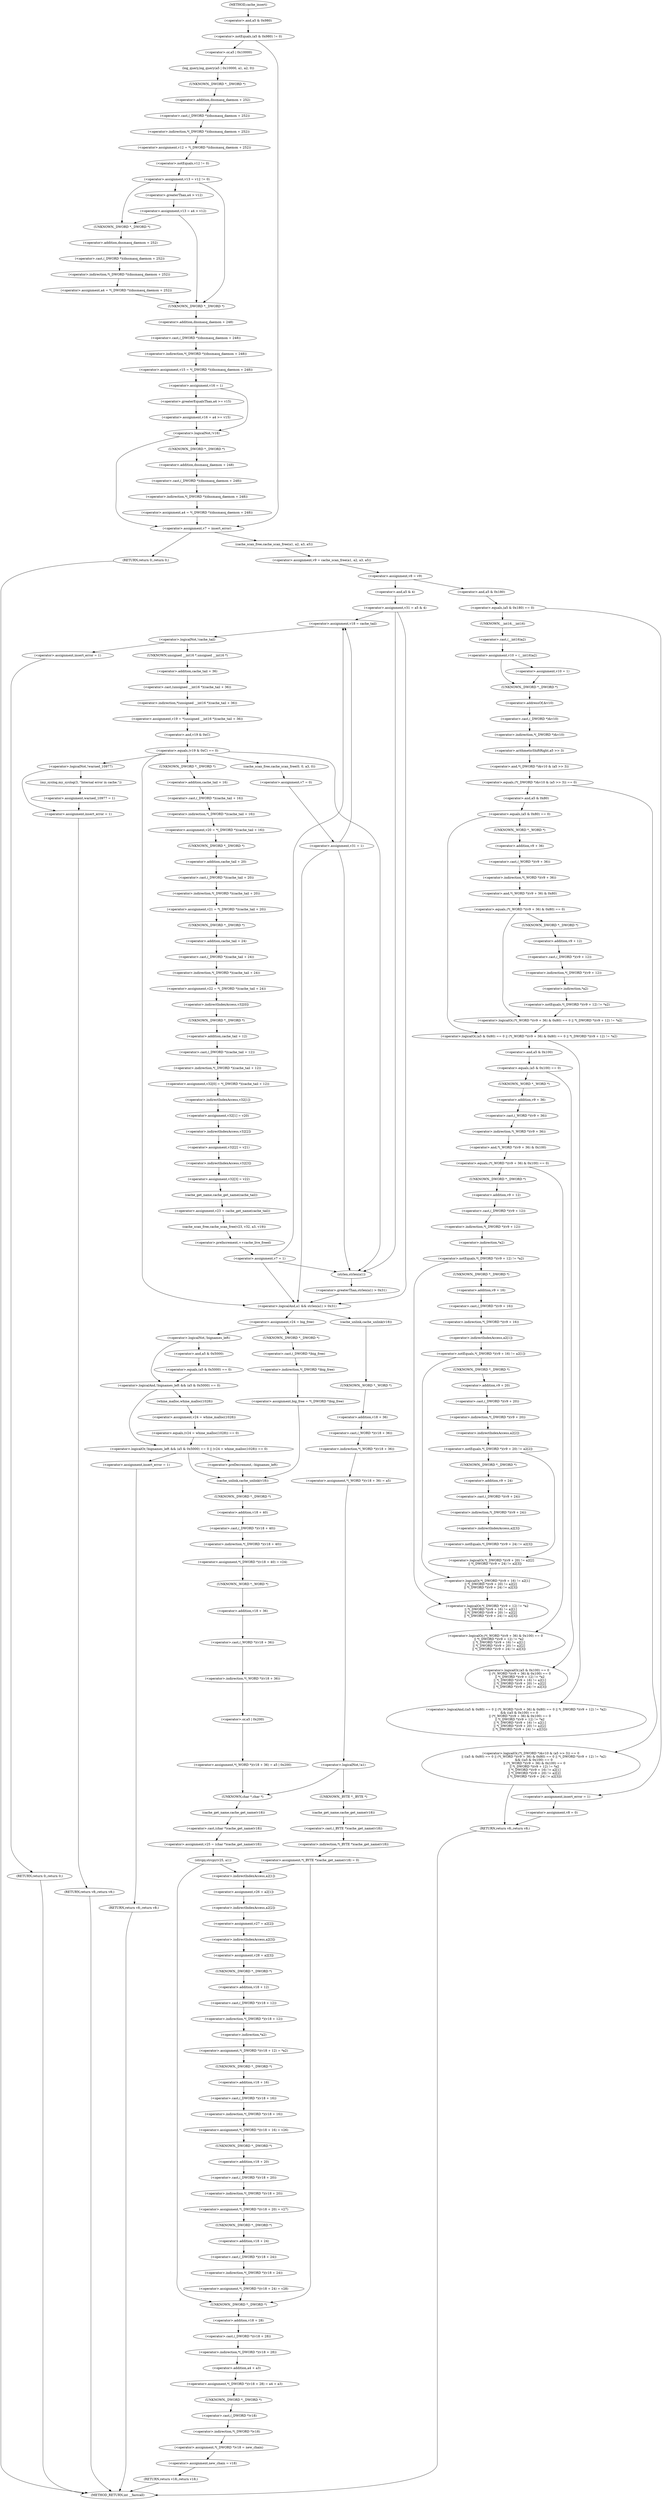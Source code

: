 digraph cache_insert {  
"1000151" [label = "(<operator>.notEquals,(a5 & 0x980) != 0)" ]
"1000152" [label = "(<operator>.and,a5 & 0x980)" ]
"1000157" [label = "(log_query,log_query(a5 | 0x10000, a1, a2, 0))" ]
"1000158" [label = "(<operator>.or,a5 | 0x10000)" ]
"1000164" [label = "(<operator>.assignment,v12 = *(_DWORD *)(dnsmasq_daemon + 252))" ]
"1000166" [label = "(<operator>.indirection,*(_DWORD *)(dnsmasq_daemon + 252))" ]
"1000167" [label = "(<operator>.cast,(_DWORD *)(dnsmasq_daemon + 252))" ]
"1000168" [label = "(UNKNOWN,_DWORD *,_DWORD *)" ]
"1000169" [label = "(<operator>.addition,dnsmasq_daemon + 252)" ]
"1000172" [label = "(<operator>.assignment,v13 = v12 != 0)" ]
"1000174" [label = "(<operator>.notEquals,v12 != 0)" ]
"1000179" [label = "(<operator>.assignment,v13 = a4 > v12)" ]
"1000181" [label = "(<operator>.greaterThan,a4 > v12)" ]
"1000186" [label = "(<operator>.assignment,a4 = *(_DWORD *)(dnsmasq_daemon + 252))" ]
"1000188" [label = "(<operator>.indirection,*(_DWORD *)(dnsmasq_daemon + 252))" ]
"1000189" [label = "(<operator>.cast,(_DWORD *)(dnsmasq_daemon + 252))" ]
"1000190" [label = "(UNKNOWN,_DWORD *,_DWORD *)" ]
"1000191" [label = "(<operator>.addition,dnsmasq_daemon + 252)" ]
"1000194" [label = "(<operator>.assignment,v15 = *(_DWORD *)(dnsmasq_daemon + 248))" ]
"1000196" [label = "(<operator>.indirection,*(_DWORD *)(dnsmasq_daemon + 248))" ]
"1000197" [label = "(<operator>.cast,(_DWORD *)(dnsmasq_daemon + 248))" ]
"1000198" [label = "(UNKNOWN,_DWORD *,_DWORD *)" ]
"1000199" [label = "(<operator>.addition,dnsmasq_daemon + 248)" ]
"1000202" [label = "(<operator>.assignment,v16 = 1)" ]
"1000207" [label = "(<operator>.assignment,v16 = a4 >= v15)" ]
"1000209" [label = "(<operator>.greaterEqualsThan,a4 >= v15)" ]
"1000213" [label = "(<operator>.logicalNot,!v16)" ]
"1000215" [label = "(<operator>.assignment,a4 = *(_DWORD *)(dnsmasq_daemon + 248))" ]
"1000217" [label = "(<operator>.indirection,*(_DWORD *)(dnsmasq_daemon + 248))" ]
"1000218" [label = "(<operator>.cast,(_DWORD *)(dnsmasq_daemon + 248))" ]
"1000219" [label = "(UNKNOWN,_DWORD *,_DWORD *)" ]
"1000220" [label = "(<operator>.addition,dnsmasq_daemon + 248)" ]
"1000223" [label = "(<operator>.assignment,v7 = insert_error)" ]
"1000228" [label = "(RETURN,return 0;,return 0;)" ]
"1000230" [label = "(<operator>.assignment,v9 = cache_scan_free(a1, a2, a3, a5))" ]
"1000232" [label = "(cache_scan_free,cache_scan_free(a1, a2, a3, a5))" ]
"1000237" [label = "(<operator>.assignment,v8 = v9)" ]
"1000244" [label = "(<operator>.equals,(a5 & 0x180) == 0)" ]
"1000245" [label = "(<operator>.and,a5 & 0x180)" ]
"1000250" [label = "(<operator>.assignment,v10 = (__int16)a2)" ]
"1000252" [label = "(<operator>.cast,(__int16)a2)" ]
"1000253" [label = "(UNKNOWN,__int16,__int16)" ]
"1000257" [label = "(<operator>.assignment,v10 = 1)" ]
"1000261" [label = "(<operator>.logicalOr,(*(_DWORD *)&v10 & (a5 >> 3)) == 0\n      || ((a5 & 0x80) == 0 || (*(_WORD *)(v9 + 36) & 0x80) == 0 || *(_DWORD *)(v9 + 12) != *a2)\n      && ((a5 & 0x100) == 0\n       || (*(_WORD *)(v9 + 36) & 0x100) == 0\n       || *(_DWORD *)(v9 + 12) != *a2\n       || *(_DWORD *)(v9 + 16) != a2[1]\n       || *(_DWORD *)(v9 + 20) != a2[2]\n       || *(_DWORD *)(v9 + 24) != a2[3]))" ]
"1000262" [label = "(<operator>.equals,(*(_DWORD *)&v10 & (a5 >> 3)) == 0)" ]
"1000263" [label = "(<operator>.and,*(_DWORD *)&v10 & (a5 >> 3))" ]
"1000264" [label = "(<operator>.indirection,*(_DWORD *)&v10)" ]
"1000265" [label = "(<operator>.cast,(_DWORD *)&v10)" ]
"1000266" [label = "(UNKNOWN,_DWORD *,_DWORD *)" ]
"1000267" [label = "(<operator>.addressOf,&v10)" ]
"1000269" [label = "(<operator>.arithmeticShiftRight,a5 >> 3)" ]
"1000273" [label = "(<operator>.logicalAnd,((a5 & 0x80) == 0 || (*(_WORD *)(v9 + 36) & 0x80) == 0 || *(_DWORD *)(v9 + 12) != *a2)\n      && ((a5 & 0x100) == 0\n       || (*(_WORD *)(v9 + 36) & 0x100) == 0\n       || *(_DWORD *)(v9 + 12) != *a2\n       || *(_DWORD *)(v9 + 16) != a2[1]\n       || *(_DWORD *)(v9 + 20) != a2[2]\n       || *(_DWORD *)(v9 + 24) != a2[3]))" ]
"1000274" [label = "(<operator>.logicalOr,(a5 & 0x80) == 0 || (*(_WORD *)(v9 + 36) & 0x80) == 0 || *(_DWORD *)(v9 + 12) != *a2)" ]
"1000275" [label = "(<operator>.equals,(a5 & 0x80) == 0)" ]
"1000276" [label = "(<operator>.and,a5 & 0x80)" ]
"1000280" [label = "(<operator>.logicalOr,(*(_WORD *)(v9 + 36) & 0x80) == 0 || *(_DWORD *)(v9 + 12) != *a2)" ]
"1000281" [label = "(<operator>.equals,(*(_WORD *)(v9 + 36) & 0x80) == 0)" ]
"1000282" [label = "(<operator>.and,*(_WORD *)(v9 + 36) & 0x80)" ]
"1000283" [label = "(<operator>.indirection,*(_WORD *)(v9 + 36))" ]
"1000284" [label = "(<operator>.cast,(_WORD *)(v9 + 36))" ]
"1000285" [label = "(UNKNOWN,_WORD *,_WORD *)" ]
"1000286" [label = "(<operator>.addition,v9 + 36)" ]
"1000291" [label = "(<operator>.notEquals,*(_DWORD *)(v9 + 12) != *a2)" ]
"1000292" [label = "(<operator>.indirection,*(_DWORD *)(v9 + 12))" ]
"1000293" [label = "(<operator>.cast,(_DWORD *)(v9 + 12))" ]
"1000294" [label = "(UNKNOWN,_DWORD *,_DWORD *)" ]
"1000295" [label = "(<operator>.addition,v9 + 12)" ]
"1000298" [label = "(<operator>.indirection,*a2)" ]
"1000300" [label = "(<operator>.logicalOr,(a5 & 0x100) == 0\n       || (*(_WORD *)(v9 + 36) & 0x100) == 0\n       || *(_DWORD *)(v9 + 12) != *a2\n       || *(_DWORD *)(v9 + 16) != a2[1]\n       || *(_DWORD *)(v9 + 20) != a2[2]\n       || *(_DWORD *)(v9 + 24) != a2[3])" ]
"1000301" [label = "(<operator>.equals,(a5 & 0x100) == 0)" ]
"1000302" [label = "(<operator>.and,a5 & 0x100)" ]
"1000306" [label = "(<operator>.logicalOr,(*(_WORD *)(v9 + 36) & 0x100) == 0\n       || *(_DWORD *)(v9 + 12) != *a2\n       || *(_DWORD *)(v9 + 16) != a2[1]\n       || *(_DWORD *)(v9 + 20) != a2[2]\n       || *(_DWORD *)(v9 + 24) != a2[3])" ]
"1000307" [label = "(<operator>.equals,(*(_WORD *)(v9 + 36) & 0x100) == 0)" ]
"1000308" [label = "(<operator>.and,*(_WORD *)(v9 + 36) & 0x100)" ]
"1000309" [label = "(<operator>.indirection,*(_WORD *)(v9 + 36))" ]
"1000310" [label = "(<operator>.cast,(_WORD *)(v9 + 36))" ]
"1000311" [label = "(UNKNOWN,_WORD *,_WORD *)" ]
"1000312" [label = "(<operator>.addition,v9 + 36)" ]
"1000317" [label = "(<operator>.logicalOr,*(_DWORD *)(v9 + 12) != *a2\n       || *(_DWORD *)(v9 + 16) != a2[1]\n       || *(_DWORD *)(v9 + 20) != a2[2]\n       || *(_DWORD *)(v9 + 24) != a2[3])" ]
"1000318" [label = "(<operator>.notEquals,*(_DWORD *)(v9 + 12) != *a2)" ]
"1000319" [label = "(<operator>.indirection,*(_DWORD *)(v9 + 12))" ]
"1000320" [label = "(<operator>.cast,(_DWORD *)(v9 + 12))" ]
"1000321" [label = "(UNKNOWN,_DWORD *,_DWORD *)" ]
"1000322" [label = "(<operator>.addition,v9 + 12)" ]
"1000325" [label = "(<operator>.indirection,*a2)" ]
"1000327" [label = "(<operator>.logicalOr,*(_DWORD *)(v9 + 16) != a2[1]\n       || *(_DWORD *)(v9 + 20) != a2[2]\n       || *(_DWORD *)(v9 + 24) != a2[3])" ]
"1000328" [label = "(<operator>.notEquals,*(_DWORD *)(v9 + 16) != a2[1])" ]
"1000329" [label = "(<operator>.indirection,*(_DWORD *)(v9 + 16))" ]
"1000330" [label = "(<operator>.cast,(_DWORD *)(v9 + 16))" ]
"1000331" [label = "(UNKNOWN,_DWORD *,_DWORD *)" ]
"1000332" [label = "(<operator>.addition,v9 + 16)" ]
"1000335" [label = "(<operator>.indirectIndexAccess,a2[1])" ]
"1000338" [label = "(<operator>.logicalOr,*(_DWORD *)(v9 + 20) != a2[2]\n       || *(_DWORD *)(v9 + 24) != a2[3])" ]
"1000339" [label = "(<operator>.notEquals,*(_DWORD *)(v9 + 20) != a2[2])" ]
"1000340" [label = "(<operator>.indirection,*(_DWORD *)(v9 + 20))" ]
"1000341" [label = "(<operator>.cast,(_DWORD *)(v9 + 20))" ]
"1000342" [label = "(UNKNOWN,_DWORD *,_DWORD *)" ]
"1000343" [label = "(<operator>.addition,v9 + 20)" ]
"1000346" [label = "(<operator>.indirectIndexAccess,a2[2])" ]
"1000349" [label = "(<operator>.notEquals,*(_DWORD *)(v9 + 24) != a2[3])" ]
"1000350" [label = "(<operator>.indirection,*(_DWORD *)(v9 + 24))" ]
"1000351" [label = "(<operator>.cast,(_DWORD *)(v9 + 24))" ]
"1000352" [label = "(UNKNOWN,_DWORD *,_DWORD *)" ]
"1000353" [label = "(<operator>.addition,v9 + 24)" ]
"1000356" [label = "(<operator>.indirectIndexAccess,a2[3])" ]
"1000361" [label = "(<operator>.assignment,insert_error = 1)" ]
"1000364" [label = "(<operator>.assignment,v8 = 0)" ]
"1000367" [label = "(RETURN,return v8;,return v8;)" ]
"1000369" [label = "(<operator>.assignment,v31 = a5 & 4)" ]
"1000371" [label = "(<operator>.and,a5 & 4)" ]
"1000377" [label = "(<operator>.assignment,v18 = cache_tail)" ]
"1000381" [label = "(<operator>.logicalNot,!cache_tail)" ]
"1000384" [label = "(<operator>.assignment,insert_error = 1)" ]
"1000387" [label = "(RETURN,return 0;,return 0;)" ]
"1000389" [label = "(<operator>.assignment,v19 = *(unsigned __int16 *)(cache_tail + 36))" ]
"1000391" [label = "(<operator>.indirection,*(unsigned __int16 *)(cache_tail + 36))" ]
"1000392" [label = "(<operator>.cast,(unsigned __int16 *)(cache_tail + 36))" ]
"1000393" [label = "(UNKNOWN,unsigned __int16 *,unsigned __int16 *)" ]
"1000394" [label = "(<operator>.addition,cache_tail + 36)" ]
"1000398" [label = "(<operator>.equals,(v19 & 0xC) == 0)" ]
"1000399" [label = "(<operator>.and,v19 & 0xC)" ]
"1000408" [label = "(<operator>.logicalNot,!warned_10977)" ]
"1000411" [label = "(my_syslog,my_syslog(3, \"Internal error in cache.\"))" ]
"1000414" [label = "(<operator>.assignment,warned_10977 = 1)" ]
"1000417" [label = "(<operator>.assignment,insert_error = 1)" ]
"1000420" [label = "(RETURN,return v8;,return v8;)" ]
"1000425" [label = "(<operator>.assignment,v20 = *(_DWORD *)(cache_tail + 16))" ]
"1000427" [label = "(<operator>.indirection,*(_DWORD *)(cache_tail + 16))" ]
"1000428" [label = "(<operator>.cast,(_DWORD *)(cache_tail + 16))" ]
"1000429" [label = "(UNKNOWN,_DWORD *,_DWORD *)" ]
"1000430" [label = "(<operator>.addition,cache_tail + 16)" ]
"1000433" [label = "(<operator>.assignment,v21 = *(_DWORD *)(cache_tail + 20))" ]
"1000435" [label = "(<operator>.indirection,*(_DWORD *)(cache_tail + 20))" ]
"1000436" [label = "(<operator>.cast,(_DWORD *)(cache_tail + 20))" ]
"1000437" [label = "(UNKNOWN,_DWORD *,_DWORD *)" ]
"1000438" [label = "(<operator>.addition,cache_tail + 20)" ]
"1000441" [label = "(<operator>.assignment,v22 = *(_DWORD *)(cache_tail + 24))" ]
"1000443" [label = "(<operator>.indirection,*(_DWORD *)(cache_tail + 24))" ]
"1000444" [label = "(<operator>.cast,(_DWORD *)(cache_tail + 24))" ]
"1000445" [label = "(UNKNOWN,_DWORD *,_DWORD *)" ]
"1000446" [label = "(<operator>.addition,cache_tail + 24)" ]
"1000449" [label = "(<operator>.assignment,v32[0] = *(_DWORD *)(cache_tail + 12))" ]
"1000450" [label = "(<operator>.indirectIndexAccess,v32[0])" ]
"1000453" [label = "(<operator>.indirection,*(_DWORD *)(cache_tail + 12))" ]
"1000454" [label = "(<operator>.cast,(_DWORD *)(cache_tail + 12))" ]
"1000455" [label = "(UNKNOWN,_DWORD *,_DWORD *)" ]
"1000456" [label = "(<operator>.addition,cache_tail + 12)" ]
"1000459" [label = "(<operator>.assignment,v32[1] = v20)" ]
"1000460" [label = "(<operator>.indirectIndexAccess,v32[1])" ]
"1000464" [label = "(<operator>.assignment,v32[2] = v21)" ]
"1000465" [label = "(<operator>.indirectIndexAccess,v32[2])" ]
"1000469" [label = "(<operator>.assignment,v32[3] = v22)" ]
"1000470" [label = "(<operator>.indirectIndexAccess,v32[3])" ]
"1000474" [label = "(<operator>.assignment,v23 = cache_get_name(cache_tail))" ]
"1000476" [label = "(cache_get_name,cache_get_name(cache_tail))" ]
"1000478" [label = "(cache_scan_free,cache_scan_free(v23, v32, a3, v19))" ]
"1000483" [label = "(<operator>.preIncrement,++cache_live_freed)" ]
"1000485" [label = "(<operator>.assignment,v7 = 1)" ]
"1000490" [label = "(cache_scan_free,cache_scan_free(0, 0, a3, 0))" ]
"1000495" [label = "(<operator>.assignment,v7 = 0)" ]
"1000498" [label = "(<operator>.assignment,v31 = 1)" ]
"1000502" [label = "(<operator>.logicalAnd,a1 && strlen(a1) > 0x31)" ]
"1000504" [label = "(<operator>.greaterThan,strlen(a1) > 0x31)" ]
"1000505" [label = "(strlen,strlen(a1))" ]
"1000509" [label = "(<operator>.assignment,v24 = big_free)" ]
"1000515" [label = "(<operator>.assignment,big_free = *(_DWORD *)big_free)" ]
"1000517" [label = "(<operator>.indirection,*(_DWORD *)big_free)" ]
"1000518" [label = "(<operator>.cast,(_DWORD *)big_free)" ]
"1000519" [label = "(UNKNOWN,_DWORD *,_DWORD *)" ]
"1000524" [label = "(<operator>.logicalOr,!bignames_left && (a5 & 0x5000) == 0 || (v24 = whine_malloc(1028)) == 0)" ]
"1000525" [label = "(<operator>.logicalAnd,!bignames_left && (a5 & 0x5000) == 0)" ]
"1000526" [label = "(<operator>.logicalNot,!bignames_left)" ]
"1000528" [label = "(<operator>.equals,(a5 & 0x5000) == 0)" ]
"1000529" [label = "(<operator>.and,a5 & 0x5000)" ]
"1000533" [label = "(<operator>.equals,(v24 = whine_malloc(1028)) == 0)" ]
"1000534" [label = "(<operator>.assignment,v24 = whine_malloc(1028))" ]
"1000536" [label = "(whine_malloc,whine_malloc(1028))" ]
"1000540" [label = "(<operator>.assignment,insert_error = 1)" ]
"1000543" [label = "(RETURN,return v8;,return v8;)" ]
"1000547" [label = "(<operator>.preDecrement,--bignames_left)" ]
"1000549" [label = "(cache_unlink,cache_unlink(v18))" ]
"1000551" [label = "(<operator>.assignment,*(_DWORD *)(v18 + 40) = v24)" ]
"1000552" [label = "(<operator>.indirection,*(_DWORD *)(v18 + 40))" ]
"1000553" [label = "(<operator>.cast,(_DWORD *)(v18 + 40))" ]
"1000554" [label = "(UNKNOWN,_DWORD *,_DWORD *)" ]
"1000555" [label = "(<operator>.addition,v18 + 40)" ]
"1000559" [label = "(<operator>.assignment,*(_WORD *)(v18 + 36) = a5 | 0x200)" ]
"1000560" [label = "(<operator>.indirection,*(_WORD *)(v18 + 36))" ]
"1000561" [label = "(<operator>.cast,(_WORD *)(v18 + 36))" ]
"1000562" [label = "(UNKNOWN,_WORD *,_WORD *)" ]
"1000563" [label = "(<operator>.addition,v18 + 36)" ]
"1000566" [label = "(<operator>.or,a5 | 0x200)" ]
"1000571" [label = "(cache_unlink,cache_unlink(v18))" ]
"1000573" [label = "(<operator>.assignment,*(_WORD *)(v18 + 36) = a5)" ]
"1000574" [label = "(<operator>.indirection,*(_WORD *)(v18 + 36))" ]
"1000575" [label = "(<operator>.cast,(_WORD *)(v18 + 36))" ]
"1000576" [label = "(UNKNOWN,_WORD *,_WORD *)" ]
"1000577" [label = "(<operator>.addition,v18 + 36)" ]
"1000582" [label = "(<operator>.logicalNot,!a1)" ]
"1000585" [label = "(<operator>.assignment,*(_BYTE *)cache_get_name(v18) = 0)" ]
"1000586" [label = "(<operator>.indirection,*(_BYTE *)cache_get_name(v18))" ]
"1000587" [label = "(<operator>.cast,(_BYTE *)cache_get_name(v18))" ]
"1000588" [label = "(UNKNOWN,_BYTE *,_BYTE *)" ]
"1000589" [label = "(cache_get_name,cache_get_name(v18))" ]
"1000593" [label = "(<operator>.assignment,v25 = (char *)cache_get_name(v18))" ]
"1000595" [label = "(<operator>.cast,(char *)cache_get_name(v18))" ]
"1000596" [label = "(UNKNOWN,char *,char *)" ]
"1000597" [label = "(cache_get_name,cache_get_name(v18))" ]
"1000599" [label = "(strcpy,strcpy(v25, a1))" ]
"1000606" [label = "(<operator>.assignment,v26 = a2[1])" ]
"1000608" [label = "(<operator>.indirectIndexAccess,a2[1])" ]
"1000611" [label = "(<operator>.assignment,v27 = a2[2])" ]
"1000613" [label = "(<operator>.indirectIndexAccess,a2[2])" ]
"1000616" [label = "(<operator>.assignment,v28 = a2[3])" ]
"1000618" [label = "(<operator>.indirectIndexAccess,a2[3])" ]
"1000621" [label = "(<operator>.assignment,*(_DWORD *)(v18 + 12) = *a2)" ]
"1000622" [label = "(<operator>.indirection,*(_DWORD *)(v18 + 12))" ]
"1000623" [label = "(<operator>.cast,(_DWORD *)(v18 + 12))" ]
"1000624" [label = "(UNKNOWN,_DWORD *,_DWORD *)" ]
"1000625" [label = "(<operator>.addition,v18 + 12)" ]
"1000628" [label = "(<operator>.indirection,*a2)" ]
"1000630" [label = "(<operator>.assignment,*(_DWORD *)(v18 + 16) = v26)" ]
"1000631" [label = "(<operator>.indirection,*(_DWORD *)(v18 + 16))" ]
"1000632" [label = "(<operator>.cast,(_DWORD *)(v18 + 16))" ]
"1000633" [label = "(UNKNOWN,_DWORD *,_DWORD *)" ]
"1000634" [label = "(<operator>.addition,v18 + 16)" ]
"1000638" [label = "(<operator>.assignment,*(_DWORD *)(v18 + 20) = v27)" ]
"1000639" [label = "(<operator>.indirection,*(_DWORD *)(v18 + 20))" ]
"1000640" [label = "(<operator>.cast,(_DWORD *)(v18 + 20))" ]
"1000641" [label = "(UNKNOWN,_DWORD *,_DWORD *)" ]
"1000642" [label = "(<operator>.addition,v18 + 20)" ]
"1000646" [label = "(<operator>.assignment,*(_DWORD *)(v18 + 24) = v28)" ]
"1000647" [label = "(<operator>.indirection,*(_DWORD *)(v18 + 24))" ]
"1000648" [label = "(<operator>.cast,(_DWORD *)(v18 + 24))" ]
"1000649" [label = "(UNKNOWN,_DWORD *,_DWORD *)" ]
"1000650" [label = "(<operator>.addition,v18 + 24)" ]
"1000654" [label = "(<operator>.assignment,*(_DWORD *)(v18 + 28) = a4 + a3)" ]
"1000655" [label = "(<operator>.indirection,*(_DWORD *)(v18 + 28))" ]
"1000656" [label = "(<operator>.cast,(_DWORD *)(v18 + 28))" ]
"1000657" [label = "(UNKNOWN,_DWORD *,_DWORD *)" ]
"1000658" [label = "(<operator>.addition,v18 + 28)" ]
"1000661" [label = "(<operator>.addition,a4 + a3)" ]
"1000664" [label = "(<operator>.assignment,*(_DWORD *)v18 = new_chain)" ]
"1000665" [label = "(<operator>.indirection,*(_DWORD *)v18)" ]
"1000666" [label = "(<operator>.cast,(_DWORD *)v18)" ]
"1000667" [label = "(UNKNOWN,_DWORD *,_DWORD *)" ]
"1000670" [label = "(<operator>.assignment,new_chain = v18)" ]
"1000673" [label = "(RETURN,return v18;,return v18;)" ]
"1000122" [label = "(METHOD,cache_insert)" ]
"1000675" [label = "(METHOD_RETURN,int __fastcall)" ]
  "1000151" -> "1000158" 
  "1000151" -> "1000223" 
  "1000152" -> "1000151" 
  "1000157" -> "1000168" 
  "1000158" -> "1000157" 
  "1000164" -> "1000174" 
  "1000166" -> "1000164" 
  "1000167" -> "1000166" 
  "1000168" -> "1000169" 
  "1000169" -> "1000167" 
  "1000172" -> "1000181" 
  "1000172" -> "1000190" 
  "1000172" -> "1000198" 
  "1000174" -> "1000172" 
  "1000179" -> "1000190" 
  "1000179" -> "1000198" 
  "1000181" -> "1000179" 
  "1000186" -> "1000198" 
  "1000188" -> "1000186" 
  "1000189" -> "1000188" 
  "1000190" -> "1000191" 
  "1000191" -> "1000189" 
  "1000194" -> "1000202" 
  "1000196" -> "1000194" 
  "1000197" -> "1000196" 
  "1000198" -> "1000199" 
  "1000199" -> "1000197" 
  "1000202" -> "1000209" 
  "1000202" -> "1000213" 
  "1000207" -> "1000213" 
  "1000209" -> "1000207" 
  "1000213" -> "1000219" 
  "1000213" -> "1000223" 
  "1000215" -> "1000223" 
  "1000217" -> "1000215" 
  "1000218" -> "1000217" 
  "1000219" -> "1000220" 
  "1000220" -> "1000218" 
  "1000223" -> "1000228" 
  "1000223" -> "1000232" 
  "1000228" -> "1000675" 
  "1000230" -> "1000237" 
  "1000232" -> "1000230" 
  "1000237" -> "1000245" 
  "1000237" -> "1000371" 
  "1000244" -> "1000361" 
  "1000244" -> "1000253" 
  "1000245" -> "1000244" 
  "1000250" -> "1000266" 
  "1000250" -> "1000257" 
  "1000252" -> "1000250" 
  "1000253" -> "1000252" 
  "1000257" -> "1000266" 
  "1000261" -> "1000361" 
  "1000261" -> "1000367" 
  "1000262" -> "1000261" 
  "1000262" -> "1000276" 
  "1000263" -> "1000262" 
  "1000264" -> "1000269" 
  "1000265" -> "1000264" 
  "1000266" -> "1000267" 
  "1000267" -> "1000265" 
  "1000269" -> "1000263" 
  "1000273" -> "1000261" 
  "1000274" -> "1000273" 
  "1000274" -> "1000302" 
  "1000275" -> "1000285" 
  "1000275" -> "1000274" 
  "1000276" -> "1000275" 
  "1000280" -> "1000274" 
  "1000281" -> "1000294" 
  "1000281" -> "1000280" 
  "1000282" -> "1000281" 
  "1000283" -> "1000282" 
  "1000284" -> "1000283" 
  "1000285" -> "1000286" 
  "1000286" -> "1000284" 
  "1000291" -> "1000280" 
  "1000292" -> "1000298" 
  "1000293" -> "1000292" 
  "1000294" -> "1000295" 
  "1000295" -> "1000293" 
  "1000298" -> "1000291" 
  "1000300" -> "1000273" 
  "1000301" -> "1000311" 
  "1000301" -> "1000300" 
  "1000302" -> "1000301" 
  "1000306" -> "1000300" 
  "1000307" -> "1000321" 
  "1000307" -> "1000306" 
  "1000308" -> "1000307" 
  "1000309" -> "1000308" 
  "1000310" -> "1000309" 
  "1000311" -> "1000312" 
  "1000312" -> "1000310" 
  "1000317" -> "1000306" 
  "1000318" -> "1000331" 
  "1000318" -> "1000317" 
  "1000319" -> "1000325" 
  "1000320" -> "1000319" 
  "1000321" -> "1000322" 
  "1000322" -> "1000320" 
  "1000325" -> "1000318" 
  "1000327" -> "1000317" 
  "1000328" -> "1000342" 
  "1000328" -> "1000327" 
  "1000329" -> "1000335" 
  "1000330" -> "1000329" 
  "1000331" -> "1000332" 
  "1000332" -> "1000330" 
  "1000335" -> "1000328" 
  "1000338" -> "1000327" 
  "1000339" -> "1000352" 
  "1000339" -> "1000338" 
  "1000340" -> "1000346" 
  "1000341" -> "1000340" 
  "1000342" -> "1000343" 
  "1000343" -> "1000341" 
  "1000346" -> "1000339" 
  "1000349" -> "1000338" 
  "1000350" -> "1000356" 
  "1000351" -> "1000350" 
  "1000352" -> "1000353" 
  "1000353" -> "1000351" 
  "1000356" -> "1000349" 
  "1000361" -> "1000364" 
  "1000364" -> "1000367" 
  "1000367" -> "1000675" 
  "1000369" -> "1000377" 
  "1000369" -> "1000502" 
  "1000369" -> "1000505" 
  "1000371" -> "1000369" 
  "1000377" -> "1000381" 
  "1000381" -> "1000384" 
  "1000381" -> "1000393" 
  "1000384" -> "1000387" 
  "1000387" -> "1000675" 
  "1000389" -> "1000399" 
  "1000391" -> "1000389" 
  "1000392" -> "1000391" 
  "1000393" -> "1000394" 
  "1000394" -> "1000392" 
  "1000398" -> "1000502" 
  "1000398" -> "1000505" 
  "1000398" -> "1000408" 
  "1000398" -> "1000429" 
  "1000398" -> "1000490" 
  "1000399" -> "1000398" 
  "1000408" -> "1000411" 
  "1000408" -> "1000417" 
  "1000411" -> "1000414" 
  "1000414" -> "1000417" 
  "1000417" -> "1000420" 
  "1000420" -> "1000675" 
  "1000425" -> "1000437" 
  "1000427" -> "1000425" 
  "1000428" -> "1000427" 
  "1000429" -> "1000430" 
  "1000430" -> "1000428" 
  "1000433" -> "1000445" 
  "1000435" -> "1000433" 
  "1000436" -> "1000435" 
  "1000437" -> "1000438" 
  "1000438" -> "1000436" 
  "1000441" -> "1000450" 
  "1000443" -> "1000441" 
  "1000444" -> "1000443" 
  "1000445" -> "1000446" 
  "1000446" -> "1000444" 
  "1000449" -> "1000460" 
  "1000450" -> "1000455" 
  "1000453" -> "1000449" 
  "1000454" -> "1000453" 
  "1000455" -> "1000456" 
  "1000456" -> "1000454" 
  "1000459" -> "1000465" 
  "1000460" -> "1000459" 
  "1000464" -> "1000470" 
  "1000465" -> "1000464" 
  "1000469" -> "1000476" 
  "1000470" -> "1000469" 
  "1000474" -> "1000478" 
  "1000476" -> "1000474" 
  "1000478" -> "1000483" 
  "1000483" -> "1000485" 
  "1000485" -> "1000377" 
  "1000485" -> "1000502" 
  "1000485" -> "1000505" 
  "1000490" -> "1000495" 
  "1000495" -> "1000498" 
  "1000498" -> "1000377" 
  "1000498" -> "1000502" 
  "1000498" -> "1000505" 
  "1000502" -> "1000509" 
  "1000502" -> "1000571" 
  "1000504" -> "1000502" 
  "1000505" -> "1000504" 
  "1000509" -> "1000519" 
  "1000509" -> "1000526" 
  "1000515" -> "1000549" 
  "1000517" -> "1000515" 
  "1000518" -> "1000517" 
  "1000519" -> "1000518" 
  "1000524" -> "1000540" 
  "1000524" -> "1000547" 
  "1000524" -> "1000549" 
  "1000525" -> "1000524" 
  "1000525" -> "1000536" 
  "1000526" -> "1000525" 
  "1000526" -> "1000529" 
  "1000528" -> "1000525" 
  "1000529" -> "1000528" 
  "1000533" -> "1000524" 
  "1000534" -> "1000533" 
  "1000536" -> "1000534" 
  "1000540" -> "1000543" 
  "1000543" -> "1000675" 
  "1000547" -> "1000549" 
  "1000549" -> "1000554" 
  "1000551" -> "1000562" 
  "1000552" -> "1000551" 
  "1000553" -> "1000552" 
  "1000554" -> "1000555" 
  "1000555" -> "1000553" 
  "1000559" -> "1000596" 
  "1000560" -> "1000566" 
  "1000561" -> "1000560" 
  "1000562" -> "1000563" 
  "1000563" -> "1000561" 
  "1000566" -> "1000559" 
  "1000571" -> "1000576" 
  "1000573" -> "1000582" 
  "1000574" -> "1000573" 
  "1000575" -> "1000574" 
  "1000576" -> "1000577" 
  "1000577" -> "1000575" 
  "1000582" -> "1000588" 
  "1000582" -> "1000596" 
  "1000585" -> "1000657" 
  "1000585" -> "1000608" 
  "1000586" -> "1000585" 
  "1000587" -> "1000586" 
  "1000588" -> "1000589" 
  "1000589" -> "1000587" 
  "1000593" -> "1000599" 
  "1000595" -> "1000593" 
  "1000596" -> "1000597" 
  "1000597" -> "1000595" 
  "1000599" -> "1000657" 
  "1000599" -> "1000608" 
  "1000606" -> "1000613" 
  "1000608" -> "1000606" 
  "1000611" -> "1000618" 
  "1000613" -> "1000611" 
  "1000616" -> "1000624" 
  "1000618" -> "1000616" 
  "1000621" -> "1000633" 
  "1000622" -> "1000628" 
  "1000623" -> "1000622" 
  "1000624" -> "1000625" 
  "1000625" -> "1000623" 
  "1000628" -> "1000621" 
  "1000630" -> "1000641" 
  "1000631" -> "1000630" 
  "1000632" -> "1000631" 
  "1000633" -> "1000634" 
  "1000634" -> "1000632" 
  "1000638" -> "1000649" 
  "1000639" -> "1000638" 
  "1000640" -> "1000639" 
  "1000641" -> "1000642" 
  "1000642" -> "1000640" 
  "1000646" -> "1000657" 
  "1000647" -> "1000646" 
  "1000648" -> "1000647" 
  "1000649" -> "1000650" 
  "1000650" -> "1000648" 
  "1000654" -> "1000667" 
  "1000655" -> "1000661" 
  "1000656" -> "1000655" 
  "1000657" -> "1000658" 
  "1000658" -> "1000656" 
  "1000661" -> "1000654" 
  "1000664" -> "1000670" 
  "1000665" -> "1000664" 
  "1000666" -> "1000665" 
  "1000667" -> "1000666" 
  "1000670" -> "1000673" 
  "1000673" -> "1000675" 
  "1000122" -> "1000152" 
}
